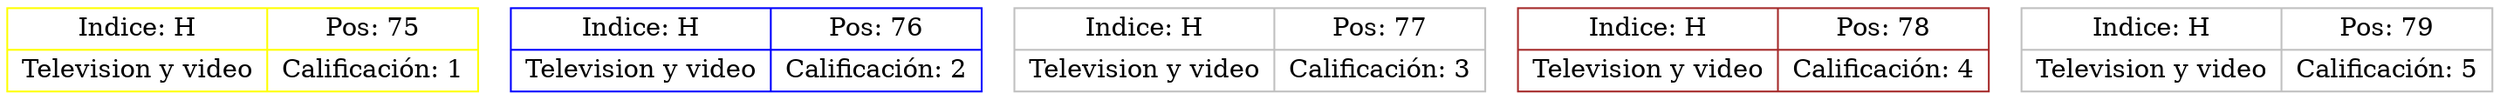 digraph Daniel15{
node[shape=record];
node75[color=yellow, fillcolor=pink, label="{Indice: H|Television y video}|{Pos: 75|Calificación: 1}"];
node76[color=blue, fillcolor=green, label="{Indice: H|Television y video}|{Pos: 76|Calificación: 2}"];
node77[color=gray, fillcolor=green, label="{Indice: H|Television y video}|{Pos: 77|Calificación: 3}"];
node78[color=brown, fillcolor=brown, label="{Indice: H|Television y video}|{Pos: 78|Calificación: 4}"];
node79[color=gray, fillcolor=brown, label="{Indice: H|Television y video}|{Pos: 79|Calificación: 5}"];
}